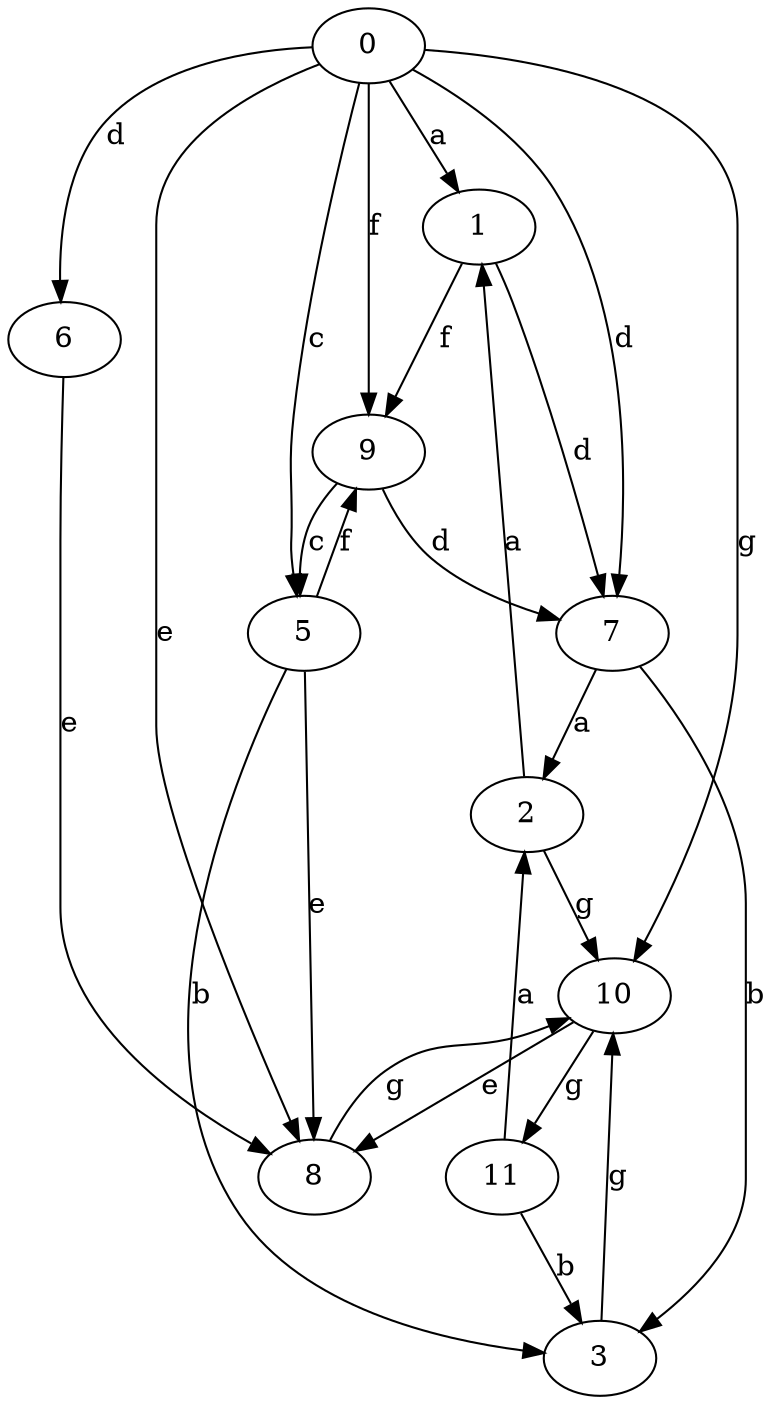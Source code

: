 strict digraph  {
1;
2;
3;
5;
6;
7;
8;
0;
9;
10;
11;
1 -> 7  [label=d];
1 -> 9  [label=f];
2 -> 1  [label=a];
2 -> 10  [label=g];
3 -> 10  [label=g];
5 -> 3  [label=b];
5 -> 8  [label=e];
5 -> 9  [label=f];
6 -> 8  [label=e];
7 -> 2  [label=a];
7 -> 3  [label=b];
8 -> 10  [label=g];
0 -> 1  [label=a];
0 -> 5  [label=c];
0 -> 6  [label=d];
0 -> 7  [label=d];
0 -> 8  [label=e];
0 -> 9  [label=f];
0 -> 10  [label=g];
9 -> 5  [label=c];
9 -> 7  [label=d];
10 -> 8  [label=e];
10 -> 11  [label=g];
11 -> 2  [label=a];
11 -> 3  [label=b];
}
